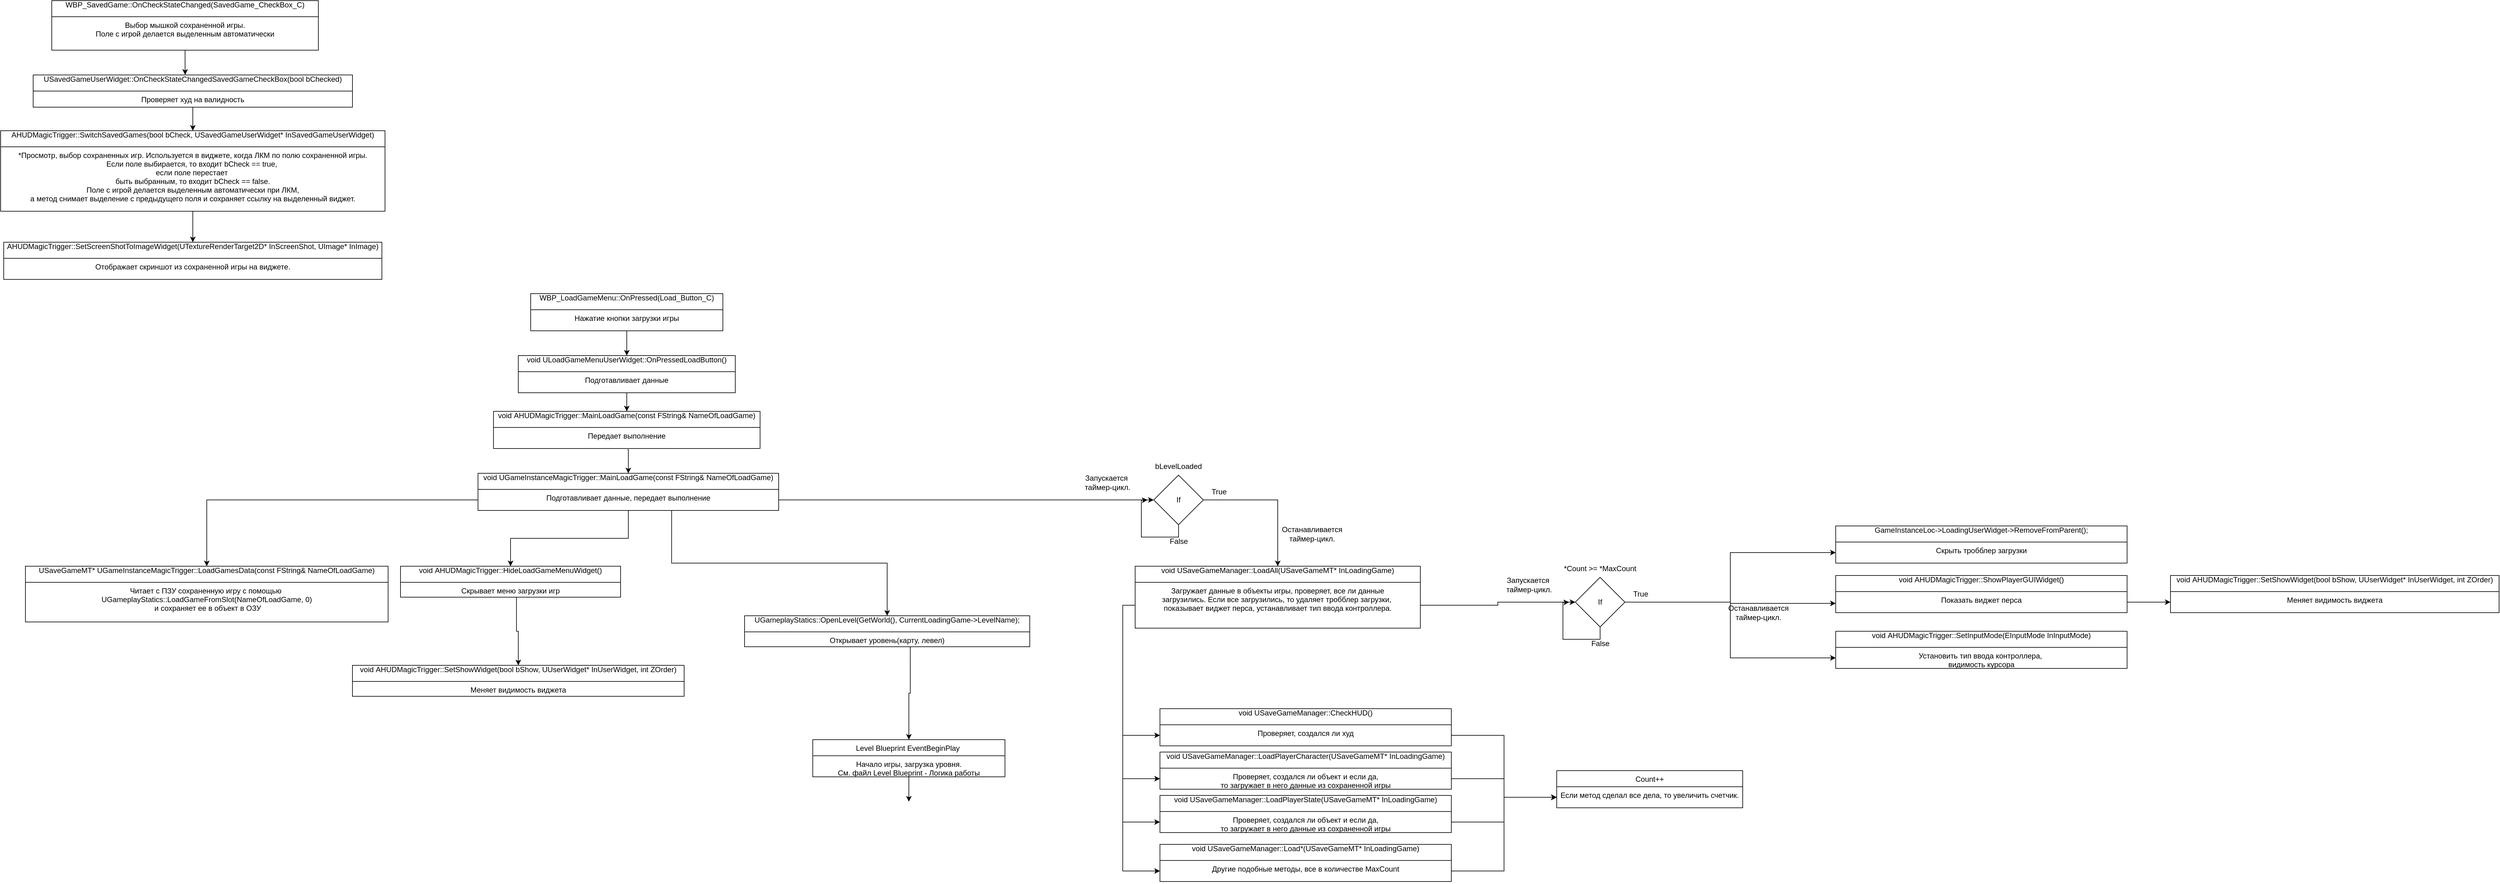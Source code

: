 <mxfile version="14.9.6" type="device"><diagram id="C5RBs43oDa-KdzZeNtuy" name="Page-1"><mxGraphModel dx="1551" dy="1210" grid="1" gridSize="10" guides="1" tooltips="1" connect="1" arrows="1" fold="1" page="1" pageScale="1" pageWidth="4681" pageHeight="3300" math="0" shadow="0"><root><mxCell id="WIyWlLk6GJQsqaUBKTNV-0"/><mxCell id="WIyWlLk6GJQsqaUBKTNV-1" parent="WIyWlLk6GJQsqaUBKTNV-0"/><mxCell id="k80drEzrbuLq7IRVOUCI-0" value="" style="edgeStyle=orthogonalEdgeStyle;rounded=0;orthogonalLoop=1;jettySize=auto;html=0;" parent="WIyWlLk6GJQsqaUBKTNV-1" source="k80drEzrbuLq7IRVOUCI-1" edge="1"><mxGeometry relative="1" as="geometry"><mxPoint x="1020" y="620" as="targetPoint"/></mxGeometry></mxCell><mxCell id="k80drEzrbuLq7IRVOUCI-1" value="WBP_LoadGameMenu::OnPressed(Load_Button_C)&#10;" style="swimlane;fontStyle=0;childLayout=stackLayout;horizontal=1;startSize=26;fillColor=none;horizontalStack=0;resizeParent=1;resizeParentMax=0;resizeLast=0;collapsible=0;marginBottom=0;html=0;autosize=0;" parent="WIyWlLk6GJQsqaUBKTNV-1" vertex="1"><mxGeometry x="865" y="520" width="310" height="60" as="geometry"><mxRectangle x="90" y="150" width="420" height="26" as="alternateBounds"/></mxGeometry></mxCell><mxCell id="k80drEzrbuLq7IRVOUCI-2" value="Нажатие кнопки загрузки игры" style="text;strokeColor=none;fillColor=none;align=center;verticalAlign=top;spacingLeft=4;spacingRight=4;overflow=hidden;rotatable=0;points=[[0,0.5],[1,0.5]];portConstraint=eastwest;collapsible=0;" parent="k80drEzrbuLq7IRVOUCI-1" vertex="1"><mxGeometry y="26" width="310" height="34" as="geometry"/></mxCell><mxCell id="k80drEzrbuLq7IRVOUCI-7" value="" style="edgeStyle=orthogonalEdgeStyle;rounded=0;orthogonalLoop=1;jettySize=auto;html=0;entryX=0.476;entryY=-0.005;entryDx=0;entryDy=0;entryPerimeter=0;" parent="WIyWlLk6GJQsqaUBKTNV-1" source="k80drEzrbuLq7IRVOUCI-8" target="k80drEzrbuLq7IRVOUCI-11" edge="1"><mxGeometry relative="1" as="geometry"/></mxCell><mxCell id="k80drEzrbuLq7IRVOUCI-8" value="WBP_SavedGame::OnCheckStateChanged(SavedGame_CheckBox_C)&#10;" style="swimlane;fontStyle=0;childLayout=stackLayout;horizontal=1;startSize=26;fillColor=none;horizontalStack=0;resizeParent=1;resizeParentMax=0;resizeLast=0;collapsible=0;marginBottom=0;html=0;" parent="WIyWlLk6GJQsqaUBKTNV-1" vertex="1"><mxGeometry x="92.5" y="47" width="430" height="80" as="geometry"><mxRectangle x="90" y="150" width="420" height="26" as="alternateBounds"/></mxGeometry></mxCell><mxCell id="k80drEzrbuLq7IRVOUCI-9" value="Выбор мышкой сохраненной игры.&#10;Поле с игрой делается выделенным автоматически" style="text;strokeColor=none;fillColor=none;align=center;verticalAlign=top;spacingLeft=4;spacingRight=4;overflow=hidden;rotatable=0;points=[[0,0.5],[1,0.5]];portConstraint=eastwest;" parent="k80drEzrbuLq7IRVOUCI-8" vertex="1"><mxGeometry y="26" width="430" height="54" as="geometry"/></mxCell><mxCell id="k80drEzrbuLq7IRVOUCI-10" value="" style="edgeStyle=orthogonalEdgeStyle;rounded=0;orthogonalLoop=1;jettySize=auto;html=0;entryX=0.5;entryY=0;entryDx=0;entryDy=0;" parent="WIyWlLk6GJQsqaUBKTNV-1" source="k80drEzrbuLq7IRVOUCI-11" target="k80drEzrbuLq7IRVOUCI-14" edge="1"><mxGeometry relative="1" as="geometry"><mxPoint x="342.5" y="277" as="targetPoint"/></mxGeometry></mxCell><mxCell id="k80drEzrbuLq7IRVOUCI-11" value="USavedGameUserWidget::OnCheckStateChangedSavedGameCheckBox(bool bChecked)&#10;" style="swimlane;fontStyle=0;childLayout=stackLayout;horizontal=1;startSize=26;fillColor=none;horizontalStack=0;resizeParent=1;resizeParentMax=0;resizeLast=0;collapsible=1;marginBottom=0;html=0;" parent="WIyWlLk6GJQsqaUBKTNV-1" vertex="1"><mxGeometry x="62.5" y="167" width="515" height="52" as="geometry"><mxRectangle x="90" y="150" width="420" height="26" as="alternateBounds"/></mxGeometry></mxCell><mxCell id="k80drEzrbuLq7IRVOUCI-12" value="Проверяет худ на валидность" style="text;strokeColor=none;fillColor=none;align=center;verticalAlign=top;spacingLeft=4;spacingRight=4;overflow=hidden;rotatable=0;points=[[0,0.5],[1,0.5]];portConstraint=eastwest;" parent="k80drEzrbuLq7IRVOUCI-11" vertex="1"><mxGeometry y="26" width="515" height="26" as="geometry"/></mxCell><mxCell id="k80drEzrbuLq7IRVOUCI-13" value="" style="edgeStyle=orthogonalEdgeStyle;rounded=0;orthogonalLoop=1;jettySize=auto;html=0;entryX=0.5;entryY=0;entryDx=0;entryDy=0;" parent="WIyWlLk6GJQsqaUBKTNV-1" source="k80drEzrbuLq7IRVOUCI-14" target="k80drEzrbuLq7IRVOUCI-16" edge="1"><mxGeometry relative="1" as="geometry"/></mxCell><mxCell id="k80drEzrbuLq7IRVOUCI-14" value="AHUDMagicTrigger::SwitchSavedGames(bool bCheck, USavedGameUserWidget* InSavedGameUserWidget)&#10;" style="swimlane;fontStyle=0;childLayout=stackLayout;horizontal=1;startSize=26;fillColor=none;horizontalStack=0;resizeParent=1;resizeParentMax=0;resizeLast=0;collapsible=0;marginBottom=0;html=0;autosize=0;" parent="WIyWlLk6GJQsqaUBKTNV-1" vertex="1"><mxGeometry x="10" y="257" width="620" height="130" as="geometry"><mxRectangle x="90" y="150" width="420" height="26" as="alternateBounds"/></mxGeometry></mxCell><mxCell id="k80drEzrbuLq7IRVOUCI-15" value="&#9; *Просмотр, выбор сохраненных игр. Используется в виджете, когда ЛКМ по полю сохраненной игры. &#10;Если поле выбирается, то входит bCheck == true, &#10;если поле перестает &#10;быть выбранным, то входит bCheck == false.&#10;Поле с игрой делается выделенным автоматически при ЛКМ, &#10;а метод снимает выделение с предыдущего поля и сохраняет ссылку на выделенный виджет." style="text;strokeColor=none;fillColor=none;align=center;verticalAlign=top;spacingLeft=4;spacingRight=4;overflow=hidden;rotatable=0;points=[[0,0.5],[1,0.5]];portConstraint=eastwest;" parent="k80drEzrbuLq7IRVOUCI-14" vertex="1"><mxGeometry y="26" width="620" height="104" as="geometry"/></mxCell><mxCell id="k80drEzrbuLq7IRVOUCI-16" value="AHUDMagicTrigger::SetScreenShotToImageWidget(UTextureRenderTarget2D* InScreenShot, UImage* InImage)&#10;" style="swimlane;fontStyle=0;childLayout=stackLayout;horizontal=1;startSize=26;fillColor=none;horizontalStack=0;resizeParent=1;resizeParentMax=0;resizeLast=0;collapsible=0;marginBottom=0;html=0;autosize=0;" parent="WIyWlLk6GJQsqaUBKTNV-1" vertex="1"><mxGeometry x="15" y="437" width="610" height="60" as="geometry"><mxRectangle x="90" y="150" width="420" height="26" as="alternateBounds"/></mxGeometry></mxCell><mxCell id="k80drEzrbuLq7IRVOUCI-17" value="Отображает скриншот из сохраненной игры на виджете." style="text;strokeColor=none;fillColor=none;align=center;verticalAlign=top;spacingLeft=4;spacingRight=4;overflow=hidden;rotatable=0;points=[[0,0.5],[1,0.5]];portConstraint=eastwest;collapsible=0;" parent="k80drEzrbuLq7IRVOUCI-16" vertex="1"><mxGeometry y="26" width="610" height="34" as="geometry"/></mxCell><mxCell id="k80drEzrbuLq7IRVOUCI-22" value="" style="edgeStyle=orthogonalEdgeStyle;rounded=0;orthogonalLoop=1;jettySize=auto;html=1;entryX=0.5;entryY=0;entryDx=0;entryDy=0;exitX=0.503;exitY=1.054;exitDx=0;exitDy=0;exitPerimeter=0;" parent="WIyWlLk6GJQsqaUBKTNV-1" source="kEYPDKSuyRXLrv-L3ns8-1" target="k80drEzrbuLq7IRVOUCI-20" edge="1"><mxGeometry relative="1" as="geometry"/></mxCell><mxCell id="kEYPDKSuyRXLrv-L3ns8-2" value="" style="edgeStyle=orthogonalEdgeStyle;rounded=0;orthogonalLoop=1;jettySize=auto;html=1;entryX=0.5;entryY=0;entryDx=0;entryDy=0;" parent="WIyWlLk6GJQsqaUBKTNV-1" source="k80drEzrbuLq7IRVOUCI-18" target="kEYPDKSuyRXLrv-L3ns8-0" edge="1"><mxGeometry relative="1" as="geometry"/></mxCell><mxCell id="k80drEzrbuLq7IRVOUCI-18" value="void ULoadGameMenuUserWidget::OnPressedLoadButton()&#10;" style="swimlane;fontStyle=0;childLayout=stackLayout;horizontal=1;startSize=26;fillColor=none;horizontalStack=0;resizeParent=1;resizeParentMax=0;resizeLast=0;collapsible=0;marginBottom=0;html=0;autosize=0;" parent="WIyWlLk6GJQsqaUBKTNV-1" vertex="1"><mxGeometry x="845" y="620" width="350" height="60" as="geometry"><mxRectangle x="90" y="150" width="420" height="26" as="alternateBounds"/></mxGeometry></mxCell><mxCell id="k80drEzrbuLq7IRVOUCI-19" value="Подготавливает данные" style="text;strokeColor=none;fillColor=none;align=center;verticalAlign=top;spacingLeft=4;spacingRight=4;overflow=hidden;rotatable=0;points=[[0,0.5],[1,0.5]];portConstraint=eastwest;collapsible=0;" parent="k80drEzrbuLq7IRVOUCI-18" vertex="1"><mxGeometry y="26" width="350" height="34" as="geometry"/></mxCell><mxCell id="k80drEzrbuLq7IRVOUCI-28" value="" style="edgeStyle=orthogonalEdgeStyle;rounded=0;orthogonalLoop=1;jettySize=auto;html=1;entryX=0.5;entryY=0;entryDx=0;entryDy=0;" parent="WIyWlLk6GJQsqaUBKTNV-1" source="k80drEzrbuLq7IRVOUCI-20" target="k80drEzrbuLq7IRVOUCI-26" edge="1"><mxGeometry relative="1" as="geometry"/></mxCell><mxCell id="k80drEzrbuLq7IRVOUCI-20" value="void UGameInstanceMagicTrigger::MainLoadGame(const FString&amp; NameOfLoadGame)&#10;" style="swimlane;fontStyle=0;childLayout=stackLayout;horizontal=1;startSize=26;fillColor=none;horizontalStack=0;resizeParent=1;resizeParentMax=0;resizeLast=0;collapsible=0;marginBottom=0;html=0;autosize=0;" parent="WIyWlLk6GJQsqaUBKTNV-1" vertex="1"><mxGeometry x="780" y="810" width="485" height="60" as="geometry"><mxRectangle x="90" y="150" width="420" height="26" as="alternateBounds"/></mxGeometry></mxCell><mxCell id="k80drEzrbuLq7IRVOUCI-21" value="Подготавливает данные, передает выполнение" style="text;strokeColor=none;fillColor=none;align=center;verticalAlign=top;spacingLeft=4;spacingRight=4;overflow=hidden;rotatable=0;points=[[0,0.5],[1,0.5]];portConstraint=eastwest;collapsible=0;" parent="k80drEzrbuLq7IRVOUCI-20" vertex="1"><mxGeometry y="26" width="485" height="34" as="geometry"/></mxCell><mxCell id="k80drEzrbuLq7IRVOUCI-23" value="USaveGameMT* UGameInstanceMagicTrigger::LoadGamesData(const FString&amp; NameOfLoadGame)&#10;" style="swimlane;fontStyle=0;childLayout=stackLayout;horizontal=1;startSize=26;fillColor=none;horizontalStack=0;resizeParent=1;resizeParentMax=0;resizeLast=0;collapsible=0;marginBottom=0;html=0;autosize=0;" parent="WIyWlLk6GJQsqaUBKTNV-1" vertex="1"><mxGeometry x="50" y="960" width="585" height="90" as="geometry"><mxRectangle x="90" y="150" width="420" height="26" as="alternateBounds"/></mxGeometry></mxCell><mxCell id="k80drEzrbuLq7IRVOUCI-24" value="Читает с ПЗУ сохраненную игру с помощью &#10;UGameplayStatics::LoadGameFromSlot(NameOfLoadGame, 0)&#10; и сохраняет ее в объект в ОЗУ" style="text;strokeColor=none;fillColor=none;align=center;verticalAlign=top;spacingLeft=4;spacingRight=4;overflow=hidden;rotatable=0;points=[[0,0.5],[1,0.5]];portConstraint=eastwest;collapsible=0;" parent="k80drEzrbuLq7IRVOUCI-23" vertex="1"><mxGeometry y="26" width="585" height="64" as="geometry"/></mxCell><mxCell id="k80drEzrbuLq7IRVOUCI-25" style="edgeStyle=orthogonalEdgeStyle;rounded=0;orthogonalLoop=1;jettySize=auto;html=1;exitX=0;exitY=0.5;exitDx=0;exitDy=0;entryX=0.5;entryY=0;entryDx=0;entryDy=0;" parent="WIyWlLk6GJQsqaUBKTNV-1" source="k80drEzrbuLq7IRVOUCI-21" target="k80drEzrbuLq7IRVOUCI-23" edge="1"><mxGeometry relative="1" as="geometry"/></mxCell><mxCell id="k80drEzrbuLq7IRVOUCI-26" value="void AHUDMagicTrigger::HideLoadGameMenuWidget()&#10;" style="swimlane;fontStyle=0;childLayout=stackLayout;horizontal=1;startSize=26;fillColor=none;horizontalStack=0;resizeParent=1;resizeParentMax=0;resizeLast=0;collapsible=0;marginBottom=0;html=0;autosize=0;" parent="WIyWlLk6GJQsqaUBKTNV-1" vertex="1"><mxGeometry x="655" y="960" width="355" height="50" as="geometry"><mxRectangle x="90" y="150" width="420" height="26" as="alternateBounds"/></mxGeometry></mxCell><mxCell id="k80drEzrbuLq7IRVOUCI-27" value="Скрывает меню загрузки игр" style="text;strokeColor=none;fillColor=none;align=center;verticalAlign=top;spacingLeft=4;spacingRight=4;overflow=hidden;rotatable=0;points=[[0,0.5],[1,0.5]];portConstraint=eastwest;collapsible=0;" parent="k80drEzrbuLq7IRVOUCI-26" vertex="1"><mxGeometry y="26" width="355" height="24" as="geometry"/></mxCell><mxCell id="k80drEzrbuLq7IRVOUCI-29" value="UGameplayStatics::OpenLevel(GetWorld(), CurrentLoadingGame-&gt;LevelName);&#10;" style="swimlane;fontStyle=0;childLayout=stackLayout;horizontal=1;startSize=26;fillColor=none;horizontalStack=0;resizeParent=1;resizeParentMax=0;resizeLast=0;collapsible=0;marginBottom=0;html=0;autosize=0;" parent="WIyWlLk6GJQsqaUBKTNV-1" vertex="1"><mxGeometry x="1210" y="1040" width="460" height="50" as="geometry"><mxRectangle x="90" y="150" width="420" height="26" as="alternateBounds"/></mxGeometry></mxCell><mxCell id="k80drEzrbuLq7IRVOUCI-30" value="Открывает уровень(карту, левел)" style="text;strokeColor=none;fillColor=none;align=center;verticalAlign=top;spacingLeft=4;spacingRight=4;overflow=hidden;rotatable=0;points=[[0,0.5],[1,0.5]];portConstraint=eastwest;collapsible=0;" parent="k80drEzrbuLq7IRVOUCI-29" vertex="1"><mxGeometry y="26" width="460" height="24" as="geometry"/></mxCell><mxCell id="k80drEzrbuLq7IRVOUCI-33" style="edgeStyle=orthogonalEdgeStyle;rounded=0;orthogonalLoop=1;jettySize=auto;html=1;exitX=0.644;exitY=0.99;exitDx=0;exitDy=0;exitPerimeter=0;" parent="WIyWlLk6GJQsqaUBKTNV-1" source="k80drEzrbuLq7IRVOUCI-21" target="k80drEzrbuLq7IRVOUCI-29" edge="1"><mxGeometry relative="1" as="geometry"><mxPoint x="1080" y="880" as="sourcePoint"/></mxGeometry></mxCell><mxCell id="k80drEzrbuLq7IRVOUCI-34" value="void USaveGameManager::LoadAll(USaveGameMT* InLoadingGame)&#10;" style="swimlane;fontStyle=0;childLayout=stackLayout;horizontal=1;startSize=26;fillColor=none;horizontalStack=0;resizeParent=1;resizeParentMax=0;resizeLast=0;collapsible=0;marginBottom=0;html=0;autosize=0;" parent="WIyWlLk6GJQsqaUBKTNV-1" vertex="1"><mxGeometry x="1840" y="960" width="460" height="100" as="geometry"><mxRectangle x="90" y="150" width="420" height="26" as="alternateBounds"/></mxGeometry></mxCell><mxCell id="k80drEzrbuLq7IRVOUCI-35" value="Загружает данные в объекты игры, проверяет, все ли данные&#10;загрузились. Если все загрузились, то удаляет тробблер загрузки, &#10;показывает виджет перса, устанавливает тип ввода контроллера." style="text;strokeColor=none;fillColor=none;align=center;verticalAlign=top;spacingLeft=4;spacingRight=4;overflow=hidden;rotatable=0;points=[[0,0.5],[1,0.5]];portConstraint=eastwest;collapsible=0;" parent="k80drEzrbuLq7IRVOUCI-34" vertex="1"><mxGeometry y="26" width="460" height="74" as="geometry"/></mxCell><mxCell id="k80drEzrbuLq7IRVOUCI-36" style="edgeStyle=orthogonalEdgeStyle;rounded=0;orthogonalLoop=1;jettySize=auto;html=1;exitX=1;exitY=0.5;exitDx=0;exitDy=0;entryX=0;entryY=0.5;entryDx=0;entryDy=0;" parent="WIyWlLk6GJQsqaUBKTNV-1" source="k80drEzrbuLq7IRVOUCI-21" target="k80drEzrbuLq7IRVOUCI-68" edge="1"><mxGeometry relative="1" as="geometry"/></mxCell><mxCell id="k80drEzrbuLq7IRVOUCI-37" value="void AHUDMagicTrigger::SetShowWidget(bool bShow, UUserWidget* InUserWidget, int ZOrder)&#10;" style="swimlane;fontStyle=0;childLayout=stackLayout;horizontal=1;startSize=26;fillColor=none;horizontalStack=0;resizeParent=1;resizeParentMax=0;resizeLast=0;collapsible=0;marginBottom=0;html=0;autosize=0;" parent="WIyWlLk6GJQsqaUBKTNV-1" vertex="1"><mxGeometry x="577.5" y="1120" width="535" height="50" as="geometry"><mxRectangle x="90" y="150" width="420" height="26" as="alternateBounds"/></mxGeometry></mxCell><mxCell id="k80drEzrbuLq7IRVOUCI-38" value="Меняет видимость виджета" style="text;strokeColor=none;fillColor=none;align=center;verticalAlign=top;spacingLeft=4;spacingRight=4;overflow=hidden;rotatable=0;points=[[0,0.5],[1,0.5]];portConstraint=eastwest;collapsible=0;" parent="k80drEzrbuLq7IRVOUCI-37" vertex="1"><mxGeometry y="26" width="535" height="24" as="geometry"/></mxCell><mxCell id="k80drEzrbuLq7IRVOUCI-40" style="edgeStyle=orthogonalEdgeStyle;rounded=0;orthogonalLoop=1;jettySize=auto;html=1;entryX=0.5;entryY=0;entryDx=0;entryDy=0;exitX=0.527;exitY=1;exitDx=0;exitDy=0;exitPerimeter=0;" parent="WIyWlLk6GJQsqaUBKTNV-1" source="k80drEzrbuLq7IRVOUCI-27" target="k80drEzrbuLq7IRVOUCI-37" edge="1"><mxGeometry relative="1" as="geometry"><mxPoint x="833" y="1030" as="sourcePoint"/></mxGeometry></mxCell><mxCell id="k80drEzrbuLq7IRVOUCI-41" value="void USaveGameManager::CheckHUD()&#10;" style="swimlane;fontStyle=0;childLayout=stackLayout;horizontal=1;startSize=26;fillColor=none;horizontalStack=0;resizeParent=1;resizeParentMax=0;resizeLast=0;collapsible=0;marginBottom=0;html=0;autosize=0;" parent="WIyWlLk6GJQsqaUBKTNV-1" vertex="1"><mxGeometry x="1880" y="1190" width="470" height="60" as="geometry"><mxRectangle x="90" y="150" width="420" height="26" as="alternateBounds"/></mxGeometry></mxCell><mxCell id="k80drEzrbuLq7IRVOUCI-42" value="Проверяет, создался ли худ" style="text;strokeColor=none;fillColor=none;align=center;verticalAlign=top;spacingLeft=4;spacingRight=4;overflow=hidden;rotatable=0;points=[[0,0.5],[1,0.5]];portConstraint=eastwest;collapsible=0;" parent="k80drEzrbuLq7IRVOUCI-41" vertex="1"><mxGeometry y="26" width="470" height="34" as="geometry"/></mxCell><mxCell id="k80drEzrbuLq7IRVOUCI-43" value="void USaveGameManager::LoadPlayerCharacter(USaveGameMT* InLoadingGame)&#10;" style="swimlane;fontStyle=0;childLayout=stackLayout;horizontal=1;startSize=26;fillColor=none;horizontalStack=0;resizeParent=1;resizeParentMax=0;resizeLast=0;collapsible=0;marginBottom=0;html=0;autosize=0;" parent="WIyWlLk6GJQsqaUBKTNV-1" vertex="1"><mxGeometry x="1880" y="1260" width="470" height="60" as="geometry"><mxRectangle x="90" y="150" width="420" height="26" as="alternateBounds"/></mxGeometry></mxCell><mxCell id="k80drEzrbuLq7IRVOUCI-44" value="Проверяет, создался ли объект и если да, &#10;то загружает в него данные из сохраненной игры" style="text;strokeColor=none;fillColor=none;align=center;verticalAlign=top;spacingLeft=4;spacingRight=4;overflow=hidden;rotatable=0;points=[[0,0.5],[1,0.5]];portConstraint=eastwest;collapsible=0;" parent="k80drEzrbuLq7IRVOUCI-43" vertex="1"><mxGeometry y="26" width="470" height="34" as="geometry"/></mxCell><mxCell id="k80drEzrbuLq7IRVOUCI-45" value="void USaveGameManager::LoadPlayerState(USaveGameMT* InLoadingGame)&#10;" style="swimlane;fontStyle=0;childLayout=stackLayout;horizontal=1;startSize=26;fillColor=none;horizontalStack=0;resizeParent=1;resizeParentMax=0;resizeLast=0;collapsible=0;marginBottom=0;html=0;autosize=0;" parent="WIyWlLk6GJQsqaUBKTNV-1" vertex="1"><mxGeometry x="1880" y="1330" width="470" height="60" as="geometry"><mxRectangle x="90" y="150" width="420" height="26" as="alternateBounds"/></mxGeometry></mxCell><mxCell id="k80drEzrbuLq7IRVOUCI-46" value="Проверяет, создался ли объект и если да,&#10;то загружает в него данные из сохраненной игры" style="text;strokeColor=none;fillColor=none;align=center;verticalAlign=top;spacingLeft=4;spacingRight=4;overflow=hidden;rotatable=0;points=[[0,0.5],[1,0.5]];portConstraint=eastwest;collapsible=0;" parent="k80drEzrbuLq7IRVOUCI-45" vertex="1"><mxGeometry y="26" width="470" height="34" as="geometry"/></mxCell><mxCell id="k80drEzrbuLq7IRVOUCI-50" value="void USaveGameManager::Load*(USaveGameMT* InLoadingGame)&#10;" style="swimlane;fontStyle=0;childLayout=stackLayout;horizontal=1;startSize=26;fillColor=none;horizontalStack=0;resizeParent=1;resizeParentMax=0;resizeLast=0;collapsible=0;marginBottom=0;html=0;autosize=0;" parent="WIyWlLk6GJQsqaUBKTNV-1" vertex="1"><mxGeometry x="1880" y="1409" width="470" height="60" as="geometry"><mxRectangle x="90" y="150" width="420" height="26" as="alternateBounds"/></mxGeometry></mxCell><mxCell id="k80drEzrbuLq7IRVOUCI-51" value="Другие подобные методы, все в количестве MaxCount" style="text;strokeColor=none;fillColor=none;align=center;verticalAlign=top;spacingLeft=4;spacingRight=4;overflow=hidden;rotatable=0;points=[[0,0.5],[1,0.5]];portConstraint=eastwest;collapsible=0;" parent="k80drEzrbuLq7IRVOUCI-50" vertex="1"><mxGeometry y="26" width="470" height="34" as="geometry"/></mxCell><mxCell id="k80drEzrbuLq7IRVOUCI-52" style="edgeStyle=orthogonalEdgeStyle;rounded=0;orthogonalLoop=1;jettySize=auto;html=1;exitX=0;exitY=0.5;exitDx=0;exitDy=0;entryX=0;entryY=0.5;entryDx=0;entryDy=0;" parent="WIyWlLk6GJQsqaUBKTNV-1" source="k80drEzrbuLq7IRVOUCI-35" target="k80drEzrbuLq7IRVOUCI-51" edge="1"><mxGeometry relative="1" as="geometry"><mxPoint x="1859.97" y="1143" as="sourcePoint"/><Array as="points"><mxPoint x="1820" y="1023"/><mxPoint x="1820" y="1452"/></Array></mxGeometry></mxCell><mxCell id="k80drEzrbuLq7IRVOUCI-53" style="edgeStyle=orthogonalEdgeStyle;rounded=0;orthogonalLoop=1;jettySize=auto;html=1;exitX=0;exitY=0.5;exitDx=0;exitDy=0;entryX=0;entryY=0.5;entryDx=0;entryDy=0;" parent="WIyWlLk6GJQsqaUBKTNV-1" source="k80drEzrbuLq7IRVOUCI-35" target="k80drEzrbuLq7IRVOUCI-42" edge="1"><mxGeometry relative="1" as="geometry"/></mxCell><mxCell id="k80drEzrbuLq7IRVOUCI-54" style="edgeStyle=orthogonalEdgeStyle;rounded=0;orthogonalLoop=1;jettySize=auto;html=1;exitX=0;exitY=0.5;exitDx=0;exitDy=0;" parent="WIyWlLk6GJQsqaUBKTNV-1" source="k80drEzrbuLq7IRVOUCI-35" target="k80drEzrbuLq7IRVOUCI-44" edge="1"><mxGeometry relative="1" as="geometry"/></mxCell><mxCell id="k80drEzrbuLq7IRVOUCI-55" style="edgeStyle=orthogonalEdgeStyle;rounded=0;orthogonalLoop=1;jettySize=auto;html=1;exitX=0;exitY=0.5;exitDx=0;exitDy=0;entryX=0;entryY=0.5;entryDx=0;entryDy=0;" parent="WIyWlLk6GJQsqaUBKTNV-1" source="k80drEzrbuLq7IRVOUCI-35" target="k80drEzrbuLq7IRVOUCI-46" edge="1"><mxGeometry relative="1" as="geometry"/></mxCell><mxCell id="k80drEzrbuLq7IRVOUCI-56" value="GameInstanceLoc-&gt;LoadingUserWidget-&gt;RemoveFromParent();&#10;" style="swimlane;fontStyle=0;childLayout=stackLayout;horizontal=1;startSize=26;fillColor=none;horizontalStack=0;resizeParent=1;resizeParentMax=0;resizeLast=0;collapsible=0;marginBottom=0;html=0;autosize=0;" parent="WIyWlLk6GJQsqaUBKTNV-1" vertex="1"><mxGeometry x="2970" y="895" width="470" height="60" as="geometry"><mxRectangle x="90" y="150" width="420" height="26" as="alternateBounds"/></mxGeometry></mxCell><mxCell id="k80drEzrbuLq7IRVOUCI-57" value="Скрыть тробблер загрузки" style="text;strokeColor=none;fillColor=none;align=center;verticalAlign=top;spacingLeft=4;spacingRight=4;overflow=hidden;rotatable=0;points=[[0,0.5],[1,0.5]];portConstraint=eastwest;collapsible=0;" parent="k80drEzrbuLq7IRVOUCI-56" vertex="1"><mxGeometry y="26" width="470" height="34" as="geometry"/></mxCell><mxCell id="k80drEzrbuLq7IRVOUCI-58" style="edgeStyle=orthogonalEdgeStyle;rounded=0;orthogonalLoop=1;jettySize=auto;html=1;exitX=1;exitY=0.5;exitDx=0;exitDy=0;entryX=0;entryY=0.5;entryDx=0;entryDy=0;" parent="WIyWlLk6GJQsqaUBKTNV-1" source="kEYPDKSuyRXLrv-L3ns8-35" target="k80drEzrbuLq7IRVOUCI-57" edge="1"><mxGeometry relative="1" as="geometry"/></mxCell><mxCell id="k80drEzrbuLq7IRVOUCI-59" value="void AHUDMagicTrigger::ShowPlayerGUIWidget()&#10;" style="swimlane;fontStyle=0;childLayout=stackLayout;horizontal=1;startSize=26;fillColor=none;horizontalStack=0;resizeParent=1;resizeParentMax=0;resizeLast=0;collapsible=0;marginBottom=0;html=0;autosize=0;" parent="WIyWlLk6GJQsqaUBKTNV-1" vertex="1"><mxGeometry x="2970" y="975" width="470" height="60" as="geometry"><mxRectangle x="90" y="150" width="420" height="26" as="alternateBounds"/></mxGeometry></mxCell><mxCell id="k80drEzrbuLq7IRVOUCI-60" value="Показать виджет перса" style="text;strokeColor=none;fillColor=none;align=center;verticalAlign=top;spacingLeft=4;spacingRight=4;overflow=hidden;rotatable=0;points=[[0,0.5],[1,0.5]];portConstraint=eastwest;collapsible=0;" parent="k80drEzrbuLq7IRVOUCI-59" vertex="1"><mxGeometry y="26" width="470" height="34" as="geometry"/></mxCell><mxCell id="k80drEzrbuLq7IRVOUCI-61" style="edgeStyle=orthogonalEdgeStyle;rounded=0;orthogonalLoop=1;jettySize=auto;html=1;exitX=1;exitY=0.5;exitDx=0;exitDy=0;entryX=0;entryY=0.75;entryDx=0;entryDy=0;" parent="WIyWlLk6GJQsqaUBKTNV-1" source="kEYPDKSuyRXLrv-L3ns8-35" target="k80drEzrbuLq7IRVOUCI-59" edge="1"><mxGeometry relative="1" as="geometry"/></mxCell><mxCell id="k80drEzrbuLq7IRVOUCI-62" value="void AHUDMagicTrigger::SetInputMode(EInputMode InInputMode)&#10;" style="swimlane;fontStyle=0;childLayout=stackLayout;horizontal=1;startSize=26;fillColor=none;horizontalStack=0;resizeParent=1;resizeParentMax=0;resizeLast=0;collapsible=0;marginBottom=0;html=0;autosize=0;" parent="WIyWlLk6GJQsqaUBKTNV-1" vertex="1"><mxGeometry x="2970" y="1065" width="470" height="60" as="geometry"><mxRectangle x="90" y="150" width="420" height="26" as="alternateBounds"/></mxGeometry></mxCell><mxCell id="k80drEzrbuLq7IRVOUCI-63" value="Установить тип ввода контроллера, &#10;видимость курсора" style="text;strokeColor=none;fillColor=none;align=center;verticalAlign=top;spacingLeft=4;spacingRight=4;overflow=hidden;rotatable=0;points=[[0,0.5],[1,0.5]];portConstraint=eastwest;collapsible=0;" parent="k80drEzrbuLq7IRVOUCI-62" vertex="1"><mxGeometry y="26" width="470" height="34" as="geometry"/></mxCell><mxCell id="k80drEzrbuLq7IRVOUCI-64" value="void AHUDMagicTrigger::SetShowWidget(bool bShow, UUserWidget* InUserWidget, int ZOrder)&#10;" style="swimlane;fontStyle=0;childLayout=stackLayout;horizontal=1;startSize=26;fillColor=none;horizontalStack=0;resizeParent=1;resizeParentMax=0;resizeLast=0;collapsible=0;marginBottom=0;html=0;autosize=0;" parent="WIyWlLk6GJQsqaUBKTNV-1" vertex="1"><mxGeometry x="3510" y="975" width="530" height="60" as="geometry"><mxRectangle x="90" y="150" width="420" height="26" as="alternateBounds"/></mxGeometry></mxCell><mxCell id="k80drEzrbuLq7IRVOUCI-65" value="Меняет видимость виджета" style="text;strokeColor=none;fillColor=none;align=center;verticalAlign=top;spacingLeft=4;spacingRight=4;overflow=hidden;rotatable=0;points=[[0,0.5],[1,0.5]];portConstraint=eastwest;collapsible=0;" parent="k80drEzrbuLq7IRVOUCI-64" vertex="1"><mxGeometry y="26" width="530" height="34" as="geometry"/></mxCell><mxCell id="k80drEzrbuLq7IRVOUCI-66" style="edgeStyle=orthogonalEdgeStyle;rounded=0;orthogonalLoop=1;jettySize=auto;html=1;exitX=1;exitY=0.5;exitDx=0;exitDy=0;entryX=0;entryY=0.5;entryDx=0;entryDy=0;" parent="WIyWlLk6GJQsqaUBKTNV-1" source="k80drEzrbuLq7IRVOUCI-60" target="k80drEzrbuLq7IRVOUCI-65" edge="1"><mxGeometry relative="1" as="geometry"/></mxCell><mxCell id="k80drEzrbuLq7IRVOUCI-67" style="edgeStyle=orthogonalEdgeStyle;rounded=0;orthogonalLoop=1;jettySize=auto;html=1;exitX=1;exitY=0.5;exitDx=0;exitDy=0;entryX=0;entryY=0.5;entryDx=0;entryDy=0;" parent="WIyWlLk6GJQsqaUBKTNV-1" source="kEYPDKSuyRXLrv-L3ns8-35" target="k80drEzrbuLq7IRVOUCI-63" edge="1"><mxGeometry relative="1" as="geometry"/></mxCell><mxCell id="k80drEzrbuLq7IRVOUCI-72" style="edgeStyle=orthogonalEdgeStyle;rounded=0;orthogonalLoop=1;jettySize=auto;html=1;exitX=1;exitY=0.5;exitDx=0;exitDy=0;entryX=0.5;entryY=0;entryDx=0;entryDy=0;" parent="WIyWlLk6GJQsqaUBKTNV-1" source="k80drEzrbuLq7IRVOUCI-68" target="k80drEzrbuLq7IRVOUCI-34" edge="1"><mxGeometry relative="1" as="geometry"/></mxCell><mxCell id="k80drEzrbuLq7IRVOUCI-68" value="If" style="rhombus;whiteSpace=wrap;html=1;" parent="WIyWlLk6GJQsqaUBKTNV-1" vertex="1"><mxGeometry x="1869.97" y="813" width="80" height="80" as="geometry"/></mxCell><mxCell id="k80drEzrbuLq7IRVOUCI-69" value="bLevelLoaded&#10;" style="text;align=center;verticalAlign=middle;resizable=0;points=[];autosize=1;strokeColor=none;" parent="WIyWlLk6GJQsqaUBKTNV-1" vertex="1"><mxGeometry x="1859.97" y="780" width="100" height="50" as="geometry"/></mxCell><mxCell id="k80drEzrbuLq7IRVOUCI-70" value="True" style="text;html=1;align=center;verticalAlign=middle;resizable=0;points=[];autosize=1;strokeColor=none;" parent="WIyWlLk6GJQsqaUBKTNV-1" vertex="1"><mxGeometry x="1954.97" y="830" width="40" height="20" as="geometry"/></mxCell><mxCell id="kEYPDKSuyRXLrv-L3ns8-0" value="void AHUDMagicTrigger::MainLoadGame(const FString&amp; NameOfLoadGame)&#10;" style="swimlane;fontStyle=0;childLayout=stackLayout;horizontal=1;startSize=26;fillColor=none;horizontalStack=0;resizeParent=1;resizeParentMax=0;resizeLast=0;collapsible=0;marginBottom=0;html=0;autosize=0;" parent="WIyWlLk6GJQsqaUBKTNV-1" vertex="1"><mxGeometry x="805" y="710" width="430" height="60" as="geometry"><mxRectangle x="90" y="150" width="420" height="26" as="alternateBounds"/></mxGeometry></mxCell><mxCell id="kEYPDKSuyRXLrv-L3ns8-1" value="Передает выполнение" style="text;strokeColor=none;fillColor=none;align=center;verticalAlign=top;spacingLeft=4;spacingRight=4;overflow=hidden;rotatable=0;points=[[0,0.5],[1,0.5]];portConstraint=eastwest;collapsible=0;" parent="kEYPDKSuyRXLrv-L3ns8-0" vertex="1"><mxGeometry y="26" width="430" height="34" as="geometry"/></mxCell><mxCell id="kEYPDKSuyRXLrv-L3ns8-24" value="False" style="text;html=1;align=center;verticalAlign=middle;resizable=0;points=[];autosize=1;strokeColor=none;" parent="WIyWlLk6GJQsqaUBKTNV-1" vertex="1"><mxGeometry x="1889.97" y="910" width="40" height="20" as="geometry"/></mxCell><mxCell id="kEYPDKSuyRXLrv-L3ns8-25" style="edgeStyle=orthogonalEdgeStyle;rounded=0;orthogonalLoop=1;jettySize=auto;html=1;exitX=0.5;exitY=1;exitDx=0;exitDy=0;" parent="WIyWlLk6GJQsqaUBKTNV-1" source="k80drEzrbuLq7IRVOUCI-68" edge="1"><mxGeometry relative="1" as="geometry"><mxPoint x="1860" y="853" as="targetPoint"/></mxGeometry></mxCell><mxCell id="kEYPDKSuyRXLrv-L3ns8-32" value="Запускается&amp;nbsp;&lt;br&gt;таймер-цикл." style="text;html=1;align=center;verticalAlign=middle;resizable=0;points=[];autosize=1;strokeColor=none;" parent="WIyWlLk6GJQsqaUBKTNV-1" vertex="1"><mxGeometry x="1750" y="810" width="90" height="30" as="geometry"/></mxCell><mxCell id="kEYPDKSuyRXLrv-L3ns8-33" value="Останавливается&lt;br&gt;таймер-цикл." style="text;html=1;align=center;verticalAlign=middle;resizable=0;points=[];autosize=1;strokeColor=none;" parent="WIyWlLk6GJQsqaUBKTNV-1" vertex="1"><mxGeometry x="2070" y="893" width="110" height="30" as="geometry"/></mxCell><mxCell id="kEYPDKSuyRXLrv-L3ns8-34" style="edgeStyle=orthogonalEdgeStyle;rounded=0;orthogonalLoop=1;jettySize=auto;html=1;entryX=0.5;entryY=0;entryDx=0;entryDy=0;exitX=0.581;exitY=0.988;exitDx=0;exitDy=0;exitPerimeter=0;" parent="WIyWlLk6GJQsqaUBKTNV-1" source="k80drEzrbuLq7IRVOUCI-30" target="IstBZlXHhfr58KLXyfgS-1" edge="1"><mxGeometry relative="1" as="geometry"><mxPoint x="1364.97" y="1560" as="targetPoint"/></mxGeometry></mxCell><mxCell id="kEYPDKSuyRXLrv-L3ns8-35" value="If" style="rhombus;whiteSpace=wrap;html=1;" parent="WIyWlLk6GJQsqaUBKTNV-1" vertex="1"><mxGeometry x="2549.97" y="978" width="80" height="80" as="geometry"/></mxCell><mxCell id="kEYPDKSuyRXLrv-L3ns8-36" value="*Count &gt;= *MaxCount&#10;" style="text;align=center;verticalAlign=middle;resizable=0;points=[];autosize=1;strokeColor=none;" parent="WIyWlLk6GJQsqaUBKTNV-1" vertex="1"><mxGeometry x="2524.97" y="960" width="130" height="20" as="geometry"/></mxCell><mxCell id="kEYPDKSuyRXLrv-L3ns8-37" value="True" style="text;html=1;align=center;verticalAlign=middle;resizable=0;points=[];autosize=1;strokeColor=none;" parent="WIyWlLk6GJQsqaUBKTNV-1" vertex="1"><mxGeometry x="2634.97" y="995" width="40" height="20" as="geometry"/></mxCell><mxCell id="kEYPDKSuyRXLrv-L3ns8-38" value="False" style="text;html=1;align=center;verticalAlign=middle;resizable=0;points=[];autosize=1;strokeColor=none;" parent="WIyWlLk6GJQsqaUBKTNV-1" vertex="1"><mxGeometry x="2569.97" y="1075" width="40" height="20" as="geometry"/></mxCell><mxCell id="kEYPDKSuyRXLrv-L3ns8-39" style="edgeStyle=orthogonalEdgeStyle;rounded=0;orthogonalLoop=1;jettySize=auto;html=1;exitX=0.5;exitY=1;exitDx=0;exitDy=0;" parent="WIyWlLk6GJQsqaUBKTNV-1" source="kEYPDKSuyRXLrv-L3ns8-35" edge="1"><mxGeometry relative="1" as="geometry"><mxPoint x="2540" y="1018" as="targetPoint"/></mxGeometry></mxCell><mxCell id="kEYPDKSuyRXLrv-L3ns8-40" value="Запускается&amp;nbsp;&lt;br&gt;таймер-цикл." style="text;html=1;align=center;verticalAlign=middle;resizable=0;points=[];autosize=1;strokeColor=none;" parent="WIyWlLk6GJQsqaUBKTNV-1" vertex="1"><mxGeometry x="2430" y="975" width="90" height="30" as="geometry"/></mxCell><mxCell id="kEYPDKSuyRXLrv-L3ns8-42" style="edgeStyle=orthogonalEdgeStyle;rounded=0;orthogonalLoop=1;jettySize=auto;html=1;exitX=1;exitY=0.5;exitDx=0;exitDy=0;entryX=0;entryY=0.5;entryDx=0;entryDy=0;" parent="WIyWlLk6GJQsqaUBKTNV-1" source="k80drEzrbuLq7IRVOUCI-35" target="kEYPDKSuyRXLrv-L3ns8-35" edge="1"><mxGeometry relative="1" as="geometry"/></mxCell><mxCell id="kEYPDKSuyRXLrv-L3ns8-47" value="Count++" style="swimlane;fontStyle=0;childLayout=stackLayout;horizontal=1;startSize=26;fillColor=none;horizontalStack=0;resizeParent=1;resizeParentMax=0;resizeLast=0;collapsible=0;marginBottom=0;html=0;autosize=0;" parent="WIyWlLk6GJQsqaUBKTNV-1" vertex="1"><mxGeometry x="2520" y="1290" width="300" height="60" as="geometry"><mxRectangle x="90" y="150" width="420" height="26" as="alternateBounds"/></mxGeometry></mxCell><mxCell id="kEYPDKSuyRXLrv-L3ns8-48" value="Если метод сделал все дела, то увеличить счетчик." style="text;strokeColor=none;fillColor=none;align=center;verticalAlign=top;spacingLeft=4;spacingRight=4;overflow=hidden;rotatable=0;points=[[0,0.5],[1,0.5]];portConstraint=eastwest;collapsible=0;" parent="kEYPDKSuyRXLrv-L3ns8-47" vertex="1"><mxGeometry y="26" width="300" height="34" as="geometry"/></mxCell><mxCell id="kEYPDKSuyRXLrv-L3ns8-49" style="edgeStyle=orthogonalEdgeStyle;rounded=0;orthogonalLoop=1;jettySize=auto;html=1;exitX=1;exitY=0.5;exitDx=0;exitDy=0;entryX=0;entryY=0.5;entryDx=0;entryDy=0;" parent="WIyWlLk6GJQsqaUBKTNV-1" source="k80drEzrbuLq7IRVOUCI-42" target="kEYPDKSuyRXLrv-L3ns8-48" edge="1"><mxGeometry relative="1" as="geometry"/></mxCell><mxCell id="kEYPDKSuyRXLrv-L3ns8-50" style="edgeStyle=orthogonalEdgeStyle;rounded=0;orthogonalLoop=1;jettySize=auto;html=1;exitX=1;exitY=0.5;exitDx=0;exitDy=0;entryX=0;entryY=0.5;entryDx=0;entryDy=0;" parent="WIyWlLk6GJQsqaUBKTNV-1" source="k80drEzrbuLq7IRVOUCI-44" target="kEYPDKSuyRXLrv-L3ns8-48" edge="1"><mxGeometry relative="1" as="geometry"><mxPoint x="2390" y="1350" as="targetPoint"/></mxGeometry></mxCell><mxCell id="kEYPDKSuyRXLrv-L3ns8-51" style="edgeStyle=orthogonalEdgeStyle;rounded=0;orthogonalLoop=1;jettySize=auto;html=1;exitX=1;exitY=0.5;exitDx=0;exitDy=0;entryX=0;entryY=0.5;entryDx=0;entryDy=0;" parent="WIyWlLk6GJQsqaUBKTNV-1" source="k80drEzrbuLq7IRVOUCI-46" target="kEYPDKSuyRXLrv-L3ns8-48" edge="1"><mxGeometry relative="1" as="geometry"/></mxCell><mxCell id="kEYPDKSuyRXLrv-L3ns8-52" style="edgeStyle=orthogonalEdgeStyle;rounded=0;orthogonalLoop=1;jettySize=auto;html=1;exitX=1;exitY=0.5;exitDx=0;exitDy=0;entryX=0;entryY=0.5;entryDx=0;entryDy=0;" parent="WIyWlLk6GJQsqaUBKTNV-1" source="k80drEzrbuLq7IRVOUCI-51" target="kEYPDKSuyRXLrv-L3ns8-48" edge="1"><mxGeometry relative="1" as="geometry"><mxPoint x="2480" y="1430" as="targetPoint"/></mxGeometry></mxCell><mxCell id="kEYPDKSuyRXLrv-L3ns8-53" value="Останавливается&lt;br&gt;таймер-цикл." style="text;html=1;align=center;verticalAlign=middle;resizable=0;points=[];autosize=1;strokeColor=none;" parent="WIyWlLk6GJQsqaUBKTNV-1" vertex="1"><mxGeometry x="2790" y="1020" width="110" height="30" as="geometry"/></mxCell><mxCell id="IstBZlXHhfr58KLXyfgS-0" value="" style="edgeStyle=orthogonalEdgeStyle;rounded=0;orthogonalLoop=1;jettySize=auto;html=1;" parent="WIyWlLk6GJQsqaUBKTNV-1" source="IstBZlXHhfr58KLXyfgS-1" edge="1"><mxGeometry relative="1" as="geometry"><mxPoint x="1475" y="1340" as="targetPoint"/></mxGeometry></mxCell><mxCell id="IstBZlXHhfr58KLXyfgS-1" value="Level Blueprint EventBeginPlay " style="swimlane;fontStyle=0;childLayout=stackLayout;horizontal=1;startSize=26;fillColor=none;horizontalStack=0;resizeParent=1;resizeParentMax=0;resizeLast=0;collapsible=0;marginBottom=0;html=0;autosize=0;" parent="WIyWlLk6GJQsqaUBKTNV-1" vertex="1"><mxGeometry x="1320.0" y="1240" width="310" height="60" as="geometry"><mxRectangle x="90" y="150" width="420" height="26" as="alternateBounds"/></mxGeometry></mxCell><mxCell id="IstBZlXHhfr58KLXyfgS-2" value="Начало игры, загрузка уровня.&#10;См. файл Level Blueprint - Логика работы" style="text;strokeColor=none;fillColor=none;align=center;verticalAlign=top;spacingLeft=4;spacingRight=4;overflow=hidden;rotatable=0;points=[[0,0.5],[1,0.5]];portConstraint=eastwest;collapsible=0;" parent="IstBZlXHhfr58KLXyfgS-1" vertex="1"><mxGeometry y="26" width="310" height="34" as="geometry"/></mxCell></root></mxGraphModel></diagram></mxfile>